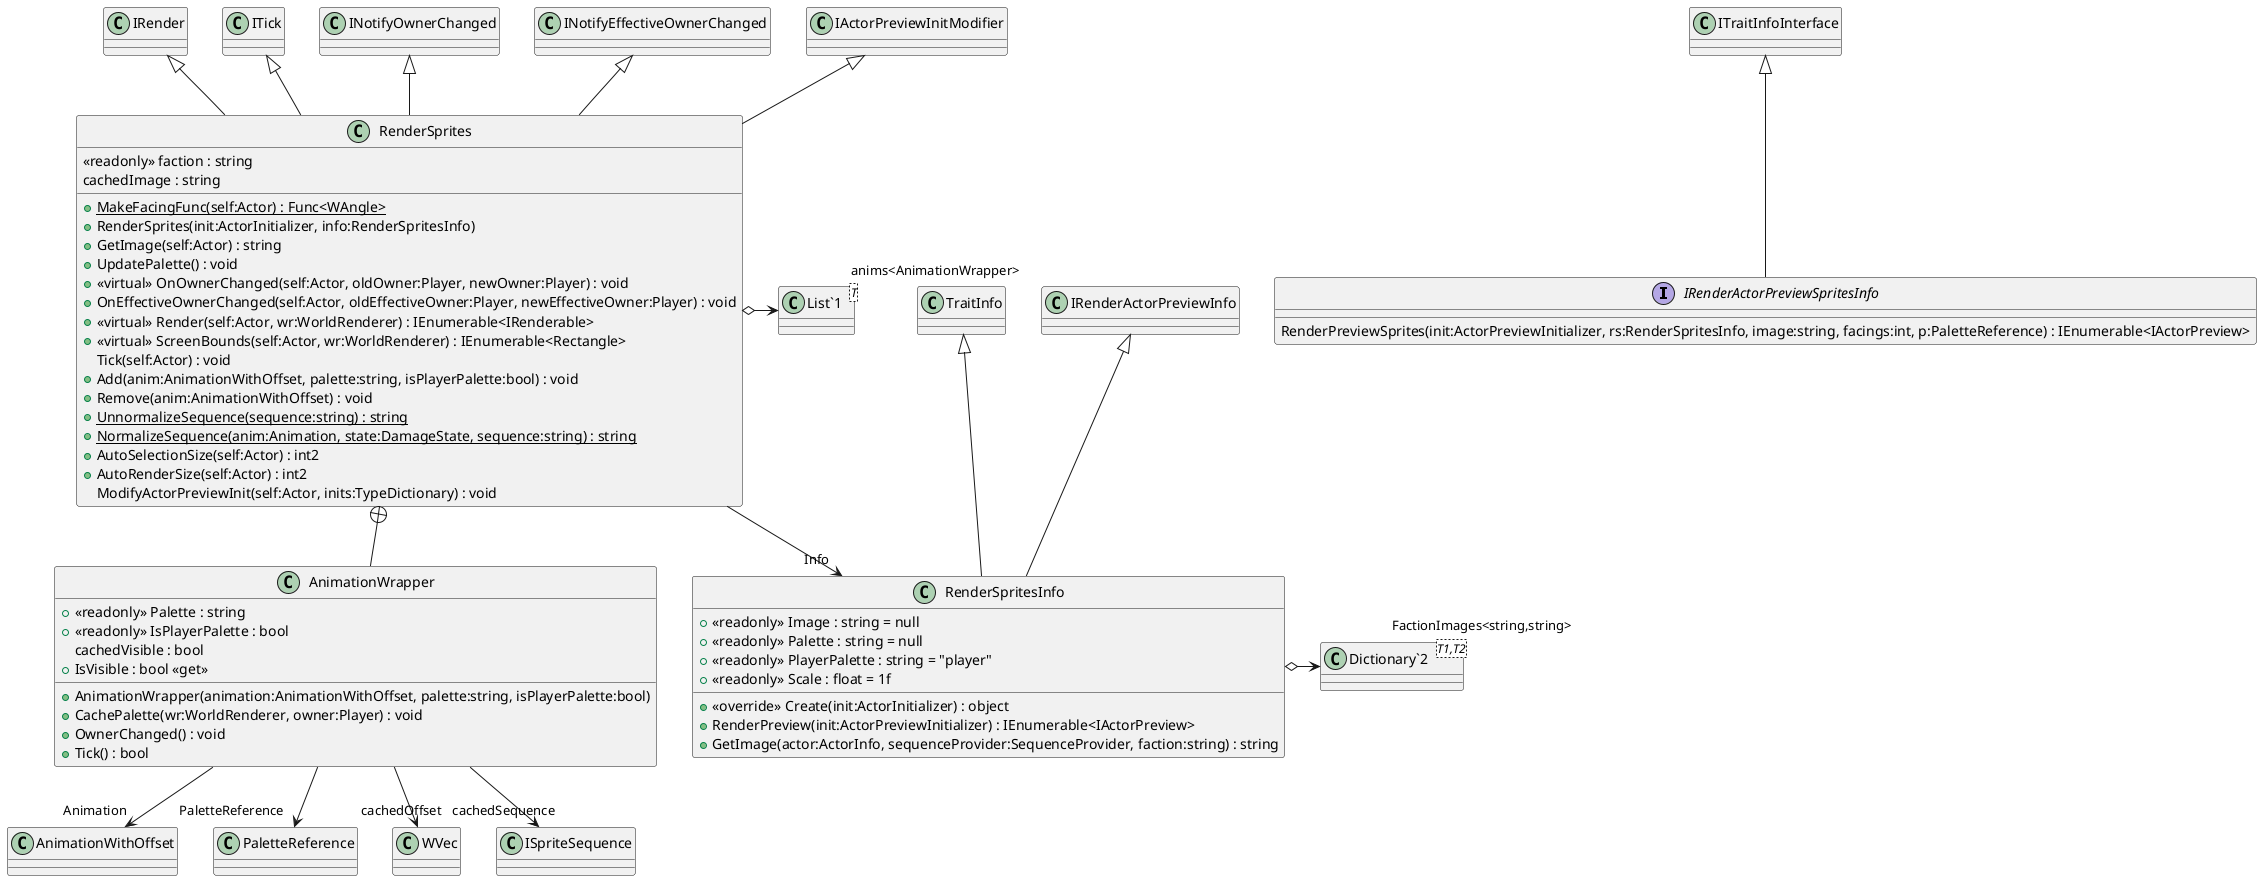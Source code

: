 @startuml
interface IRenderActorPreviewSpritesInfo {
    RenderPreviewSprites(init:ActorPreviewInitializer, rs:RenderSpritesInfo, image:string, facings:int, p:PaletteReference) : IEnumerable<IActorPreview>
}
class RenderSpritesInfo {
    + <<readonly>> Image : string = null
    + <<readonly>> Palette : string = null
    + <<readonly>> PlayerPalette : string = "player"
    + <<readonly>> Scale : float = 1f
    + <<override>> Create(init:ActorInitializer) : object
    + RenderPreview(init:ActorPreviewInitializer) : IEnumerable<IActorPreview>
    + GetImage(actor:ActorInfo, sequenceProvider:SequenceProvider, faction:string) : string
}
class RenderSprites {
    <<readonly>> faction : string
    cachedImage : string
    + {static} MakeFacingFunc(self:Actor) : Func<WAngle>
    + RenderSprites(init:ActorInitializer, info:RenderSpritesInfo)
    + GetImage(self:Actor) : string
    + UpdatePalette() : void
    + <<virtual>> OnOwnerChanged(self:Actor, oldOwner:Player, newOwner:Player) : void
    + OnEffectiveOwnerChanged(self:Actor, oldEffectiveOwner:Player, newEffectiveOwner:Player) : void
    + <<virtual>> Render(self:Actor, wr:WorldRenderer) : IEnumerable<IRenderable>
    + <<virtual>> ScreenBounds(self:Actor, wr:WorldRenderer) : IEnumerable<Rectangle>
    Tick(self:Actor) : void
    + Add(anim:AnimationWithOffset, palette:string, isPlayerPalette:bool) : void
    + Remove(anim:AnimationWithOffset) : void
    + {static} UnnormalizeSequence(sequence:string) : string
    + {static} NormalizeSequence(anim:Animation, state:DamageState, sequence:string) : string
    + AutoSelectionSize(self:Actor) : int2
    + AutoRenderSize(self:Actor) : int2
    ModifyActorPreviewInit(self:Actor, inits:TypeDictionary) : void
}
class "Dictionary`2"<T1,T2> {
}
class AnimationWrapper {
    + <<readonly>> Palette : string
    + <<readonly>> IsPlayerPalette : bool
    cachedVisible : bool
    + AnimationWrapper(animation:AnimationWithOffset, palette:string, isPlayerPalette:bool)
    + CachePalette(wr:WorldRenderer, owner:Player) : void
    + OwnerChanged() : void
    + IsVisible : bool <<get>>
    + Tick() : bool
}
class "List`1"<T> {
}
ITraitInfoInterface <|-- IRenderActorPreviewSpritesInfo
TraitInfo <|-- RenderSpritesInfo
IRenderActorPreviewInfo <|-- RenderSpritesInfo
RenderSpritesInfo o-> "FactionImages<string,string>" "Dictionary`2"
IRender <|-- RenderSprites
ITick <|-- RenderSprites
INotifyOwnerChanged <|-- RenderSprites
INotifyEffectiveOwnerChanged <|-- RenderSprites
IActorPreviewInitModifier <|-- RenderSprites
RenderSprites --> "Info" RenderSpritesInfo
RenderSprites o-> "anims<AnimationWrapper>" "List`1"
RenderSprites +-- AnimationWrapper
AnimationWrapper --> "Animation" AnimationWithOffset
AnimationWrapper --> "PaletteReference" PaletteReference
AnimationWrapper --> "cachedOffset" WVec
AnimationWrapper --> "cachedSequence" ISpriteSequence
@enduml
